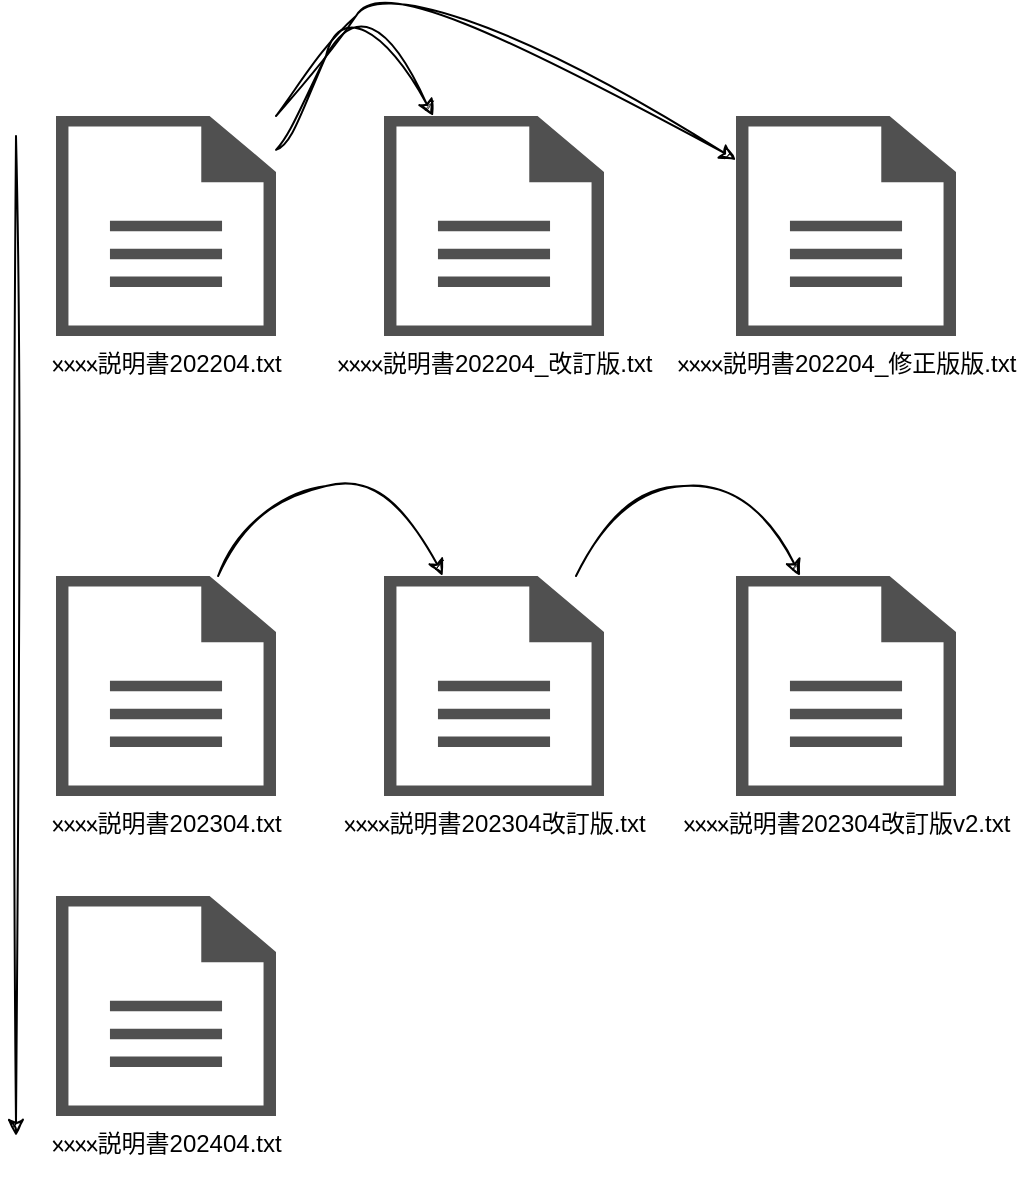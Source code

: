 <mxfile version="24.4.6" type="device">
  <diagram name="ページ1" id="u0D0Dxt_LZlAoxTuACNW">
    <mxGraphModel dx="1434" dy="854" grid="1" gridSize="10" guides="1" tooltips="1" connect="1" arrows="1" fold="1" page="1" pageScale="1" pageWidth="827" pageHeight="1169" math="0" shadow="0">
      <root>
        <mxCell id="0" />
        <mxCell id="1" parent="0" />
        <mxCell id="CEC4rvlmtcEz_lNYIboy-12" value="" style="curved=1;endArrow=classic;html=1;rounded=0;sketch=1;hachureGap=4;jiggle=2;curveFitting=1;fontFamily=Architects Daughter;fontSource=https%3A%2F%2Ffonts.googleapis.com%2Fcss%3Ffamily%3DArchitects%2BDaughter;" edge="1" parent="1" source="CEC4rvlmtcEz_lNYIboy-2" target="CEC4rvlmtcEz_lNYIboy-6">
          <mxGeometry width="50" height="50" relative="1" as="geometry">
            <mxPoint x="330" y="480" as="sourcePoint" />
            <mxPoint x="560" y="502" as="targetPoint" />
            <Array as="points">
              <mxPoint x="240" y="300" />
              <mxPoint x="310" y="290" />
            </Array>
          </mxGeometry>
        </mxCell>
        <mxCell id="CEC4rvlmtcEz_lNYIboy-1" value="xxxx説明書&lt;font face=&quot;Helvetica&quot;&gt;202204.txt&lt;/font&gt;&lt;div&gt;&lt;font face=&quot;Helvetica&quot;&gt;&lt;br&gt;&lt;/font&gt;&lt;/div&gt;" style="sketch=0;pointerEvents=1;shadow=0;dashed=0;html=1;strokeColor=none;fillColor=#505050;labelPosition=center;verticalLabelPosition=bottom;verticalAlign=top;outlineConnect=0;align=center;shape=mxgraph.office.concepts.document;hachureGap=4;jiggle=2;curveFitting=1;fontFamily=Architects Daughter;fontSource=https%3A%2F%2Ffonts.googleapis.com%2Fcss%3Ffamily%3DArchitects%2BDaughter;" vertex="1" parent="1">
          <mxGeometry x="140" y="110" width="110" height="110" as="geometry" />
        </mxCell>
        <mxCell id="CEC4rvlmtcEz_lNYIboy-2" value="xxxx説明書&lt;font face=&quot;Helvetica&quot;&gt;202304.txt&lt;/font&gt;&lt;div&gt;&lt;font face=&quot;Helvetica&quot;&gt;&lt;br&gt;&lt;/font&gt;&lt;/div&gt;" style="sketch=0;pointerEvents=1;shadow=0;dashed=0;html=1;strokeColor=none;fillColor=#505050;labelPosition=center;verticalLabelPosition=bottom;verticalAlign=top;outlineConnect=0;align=center;shape=mxgraph.office.concepts.document;hachureGap=4;jiggle=2;curveFitting=1;fontFamily=Architects Daughter;fontSource=https%3A%2F%2Ffonts.googleapis.com%2Fcss%3Ffamily%3DArchitects%2BDaughter;" vertex="1" parent="1">
          <mxGeometry x="140" y="340" width="110" height="110" as="geometry" />
        </mxCell>
        <mxCell id="CEC4rvlmtcEz_lNYIboy-3" value="xxxx説明書&lt;font face=&quot;Helvetica&quot;&gt;202404.txt&lt;/font&gt;&lt;div&gt;&lt;font face=&quot;Helvetica&quot;&gt;&lt;br&gt;&lt;/font&gt;&lt;/div&gt;" style="sketch=0;pointerEvents=1;shadow=0;dashed=0;html=1;strokeColor=none;fillColor=#505050;labelPosition=center;verticalLabelPosition=bottom;verticalAlign=top;outlineConnect=0;align=center;shape=mxgraph.office.concepts.document;hachureGap=4;jiggle=2;curveFitting=1;fontFamily=Architects Daughter;fontSource=https%3A%2F%2Ffonts.googleapis.com%2Fcss%3Ffamily%3DArchitects%2BDaughter;" vertex="1" parent="1">
          <mxGeometry x="140" y="500" width="110" height="110" as="geometry" />
        </mxCell>
        <mxCell id="CEC4rvlmtcEz_lNYIboy-4" value="xxxx説明書&lt;font face=&quot;Helvetica&quot;&gt;202204_改訂版.txt&lt;/font&gt;&lt;div&gt;&lt;font face=&quot;Helvetica&quot;&gt;&lt;br&gt;&lt;/font&gt;&lt;/div&gt;" style="sketch=0;pointerEvents=1;shadow=0;dashed=0;html=1;strokeColor=none;fillColor=#505050;labelPosition=center;verticalLabelPosition=bottom;verticalAlign=top;outlineConnect=0;align=center;shape=mxgraph.office.concepts.document;hachureGap=4;jiggle=2;curveFitting=1;fontFamily=Architects Daughter;fontSource=https%3A%2F%2Ffonts.googleapis.com%2Fcss%3Ffamily%3DArchitects%2BDaughter;" vertex="1" parent="1">
          <mxGeometry x="304" y="110" width="110" height="110" as="geometry" />
        </mxCell>
        <mxCell id="CEC4rvlmtcEz_lNYIboy-5" value="xxxx説明書&lt;font face=&quot;Helvetica&quot;&gt;202204_修正版版.txt&lt;/font&gt;&lt;div&gt;&lt;font face=&quot;Helvetica&quot;&gt;&lt;br&gt;&lt;/font&gt;&lt;/div&gt;" style="sketch=0;pointerEvents=1;shadow=0;dashed=0;html=1;strokeColor=none;fillColor=#505050;labelPosition=center;verticalLabelPosition=bottom;verticalAlign=top;outlineConnect=0;align=center;shape=mxgraph.office.concepts.document;hachureGap=4;jiggle=2;curveFitting=1;fontFamily=Architects Daughter;fontSource=https%3A%2F%2Ffonts.googleapis.com%2Fcss%3Ffamily%3DArchitects%2BDaughter;" vertex="1" parent="1">
          <mxGeometry x="480" y="110" width="110" height="110" as="geometry" />
        </mxCell>
        <mxCell id="CEC4rvlmtcEz_lNYIboy-6" value="xxxx説明書&lt;font face=&quot;Helvetica&quot;&gt;202304改訂版.txt&lt;/font&gt;&lt;div&gt;&lt;font face=&quot;Helvetica&quot;&gt;&lt;br&gt;&lt;/font&gt;&lt;/div&gt;" style="sketch=0;pointerEvents=1;shadow=0;dashed=0;html=1;strokeColor=none;fillColor=#505050;labelPosition=center;verticalLabelPosition=bottom;verticalAlign=top;outlineConnect=0;align=center;shape=mxgraph.office.concepts.document;hachureGap=4;jiggle=2;curveFitting=1;fontFamily=Architects Daughter;fontSource=https%3A%2F%2Ffonts.googleapis.com%2Fcss%3Ffamily%3DArchitects%2BDaughter;" vertex="1" parent="1">
          <mxGeometry x="304" y="340" width="110" height="110" as="geometry" />
        </mxCell>
        <mxCell id="CEC4rvlmtcEz_lNYIboy-7" value="xxxx説明書&lt;font face=&quot;Helvetica&quot;&gt;202304改訂版v2&lt;/font&gt;&lt;span style=&quot;font-family: Helvetica; background-color: initial;&quot;&gt;.txt&lt;/span&gt;&lt;div&gt;&lt;div&gt;&lt;font face=&quot;Helvetica&quot;&gt;&lt;br&gt;&lt;/font&gt;&lt;/div&gt;&lt;/div&gt;" style="sketch=0;pointerEvents=1;shadow=0;dashed=0;html=1;strokeColor=none;fillColor=#505050;labelPosition=center;verticalLabelPosition=bottom;verticalAlign=top;outlineConnect=0;align=center;shape=mxgraph.office.concepts.document;hachureGap=4;jiggle=2;curveFitting=1;fontFamily=Architects Daughter;fontSource=https%3A%2F%2Ffonts.googleapis.com%2Fcss%3Ffamily%3DArchitects%2BDaughter;" vertex="1" parent="1">
          <mxGeometry x="480" y="340" width="110" height="110" as="geometry" />
        </mxCell>
        <mxCell id="CEC4rvlmtcEz_lNYIboy-9" value="" style="endArrow=classic;html=1;rounded=0;sketch=1;hachureGap=4;jiggle=2;curveFitting=1;fontFamily=Architects Daughter;fontSource=https%3A%2F%2Ffonts.googleapis.com%2Fcss%3Ffamily%3DArchitects%2BDaughter;" edge="1" parent="1">
          <mxGeometry width="50" height="50" relative="1" as="geometry">
            <mxPoint x="120" y="120" as="sourcePoint" />
            <mxPoint x="120" y="620" as="targetPoint" />
          </mxGeometry>
        </mxCell>
        <mxCell id="CEC4rvlmtcEz_lNYIboy-10" value="" style="curved=1;endArrow=classic;html=1;rounded=0;sketch=1;hachureGap=4;jiggle=2;curveFitting=1;fontFamily=Architects Daughter;fontSource=https%3A%2F%2Ffonts.googleapis.com%2Fcss%3Ffamily%3DArchitects%2BDaughter;" edge="1" parent="1" source="CEC4rvlmtcEz_lNYIboy-1" target="CEC4rvlmtcEz_lNYIboy-4">
          <mxGeometry width="50" height="50" relative="1" as="geometry">
            <mxPoint x="210" y="120" as="sourcePoint" />
            <mxPoint x="260" y="70" as="targetPoint" />
            <Array as="points">
              <mxPoint x="260" y="120" />
              <mxPoint x="290" y="40" />
            </Array>
          </mxGeometry>
        </mxCell>
        <mxCell id="CEC4rvlmtcEz_lNYIboy-11" value="" style="curved=1;endArrow=classic;html=1;rounded=0;sketch=1;hachureGap=4;jiggle=2;curveFitting=1;fontFamily=Architects Daughter;fontSource=https%3A%2F%2Ffonts.googleapis.com%2Fcss%3Ffamily%3DArchitects%2BDaughter;" edge="1" parent="1" source="CEC4rvlmtcEz_lNYIboy-1" target="CEC4rvlmtcEz_lNYIboy-5">
          <mxGeometry width="50" height="50" relative="1" as="geometry">
            <mxPoint x="260" y="137" as="sourcePoint" />
            <mxPoint x="339" y="120" as="targetPoint" />
            <Array as="points">
              <mxPoint x="270" y="90" />
              <mxPoint x="310" y="30" />
            </Array>
          </mxGeometry>
        </mxCell>
        <mxCell id="CEC4rvlmtcEz_lNYIboy-14" value="" style="curved=1;endArrow=classic;html=1;rounded=0;sketch=1;hachureGap=4;jiggle=2;curveFitting=1;fontFamily=Architects Daughter;fontSource=https%3A%2F%2Ffonts.googleapis.com%2Fcss%3Ffamily%3DArchitects%2BDaughter;" edge="1" parent="1">
          <mxGeometry width="50" height="50" relative="1" as="geometry">
            <mxPoint x="400" y="340" as="sourcePoint" />
            <mxPoint x="512" y="340" as="targetPoint" />
            <Array as="points">
              <mxPoint x="419" y="300" />
              <mxPoint x="489" y="290" />
            </Array>
          </mxGeometry>
        </mxCell>
      </root>
    </mxGraphModel>
  </diagram>
</mxfile>
